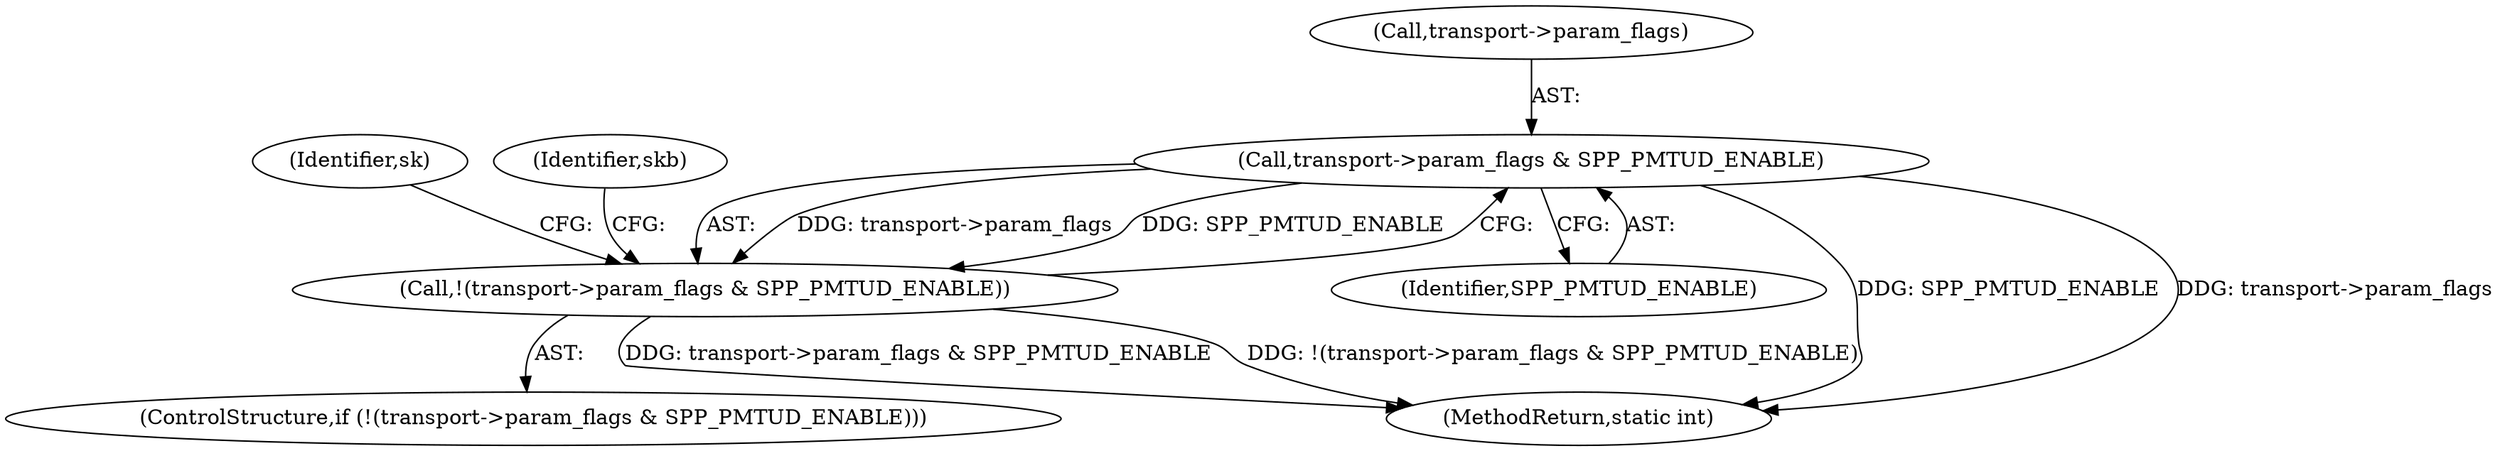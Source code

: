 digraph "0_linux_95ee62083cb6453e056562d91f597552021e6ae7_0@pointer" {
"1000148" [label="(Call,transport->param_flags & SPP_PMTUD_ENABLE)"];
"1000147" [label="(Call,!(transport->param_flags & SPP_PMTUD_ENABLE))"];
"1000148" [label="(Call,transport->param_flags & SPP_PMTUD_ENABLE)"];
"1000147" [label="(Call,!(transport->param_flags & SPP_PMTUD_ENABLE))"];
"1000160" [label="(Identifier,sk)"];
"1000152" [label="(Identifier,SPP_PMTUD_ENABLE)"];
"1000149" [label="(Call,transport->param_flags)"];
"1000155" [label="(Identifier,skb)"];
"1000146" [label="(ControlStructure,if (!(transport->param_flags & SPP_PMTUD_ENABLE)))"];
"1000173" [label="(MethodReturn,static int)"];
"1000148" -> "1000147"  [label="AST: "];
"1000148" -> "1000152"  [label="CFG: "];
"1000149" -> "1000148"  [label="AST: "];
"1000152" -> "1000148"  [label="AST: "];
"1000147" -> "1000148"  [label="CFG: "];
"1000148" -> "1000173"  [label="DDG: SPP_PMTUD_ENABLE"];
"1000148" -> "1000173"  [label="DDG: transport->param_flags"];
"1000148" -> "1000147"  [label="DDG: transport->param_flags"];
"1000148" -> "1000147"  [label="DDG: SPP_PMTUD_ENABLE"];
"1000147" -> "1000146"  [label="AST: "];
"1000155" -> "1000147"  [label="CFG: "];
"1000160" -> "1000147"  [label="CFG: "];
"1000147" -> "1000173"  [label="DDG: transport->param_flags & SPP_PMTUD_ENABLE"];
"1000147" -> "1000173"  [label="DDG: !(transport->param_flags & SPP_PMTUD_ENABLE)"];
}
